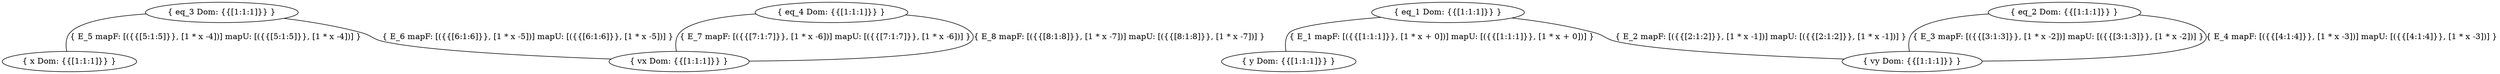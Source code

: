 digraph G{
    ratio="fill"
    node[shape="ellipse"]
    x [label="{ x Dom: {{[1:1:1]}} }"]
    vx [label="{ vx Dom: {{[1:1:1]}} }"]
    y [label="{ y Dom: {{[1:1:1]}} }"]
    vy [label="{ vy Dom: {{[1:1:1]}} }"]
    eq_1 [label="{ eq_1 Dom: {{[1:1:1]}} }"]
    eq_2 [label="{ eq_2 Dom: {{[1:1:1]}} }"]
    eq_3 [label="{ eq_3 Dom: {{[1:1:1]}} }"]
    eq_4 [label="{ eq_4 Dom: {{[1:1:1]}} }"]
    
eq_1 -> y [label="{ E_1 mapF: [({{[1:1:1]}}, [1 * x + 0])] mapU: [({{[1:1:1]}}, [1 * x + 0])] }", arrowhead="none"]
    eq_1 -> vy [label="{ E_2 mapF: [({{[2:1:2]}}, [1 * x -1])] mapU: [({{[2:1:2]}}, [1 * x -1])] }", arrowhead="none"]
    eq_2 -> vy [label="{ E_3 mapF: [({{[3:1:3]}}, [1 * x -2])] mapU: [({{[3:1:3]}}, [1 * x -2])] }", arrowhead="none"]
    eq_2 -> vy [label="{ E_4 mapF: [({{[4:1:4]}}, [1 * x -3])] mapU: [({{[4:1:4]}}, [1 * x -3])] }", arrowhead="none"]
    eq_3 -> x [label="{ E_5 mapF: [({{[5:1:5]}}, [1 * x -4])] mapU: [({{[5:1:5]}}, [1 * x -4])] }", arrowhead="none"]
    eq_3 -> vx [label="{ E_6 mapF: [({{[6:1:6]}}, [1 * x -5])] mapU: [({{[6:1:6]}}, [1 * x -5])] }", arrowhead="none"]
    eq_4 -> vx [label="{ E_7 mapF: [({{[7:1:7]}}, [1 * x -6])] mapU: [({{[7:1:7]}}, [1 * x -6])] }", arrowhead="none"]
    eq_4 -> vx [label="{ E_8 mapF: [({{[8:1:8]}}, [1 * x -7])] mapU: [({{[8:1:8]}}, [1 * x -7])] }", arrowhead="none"]
    
}
